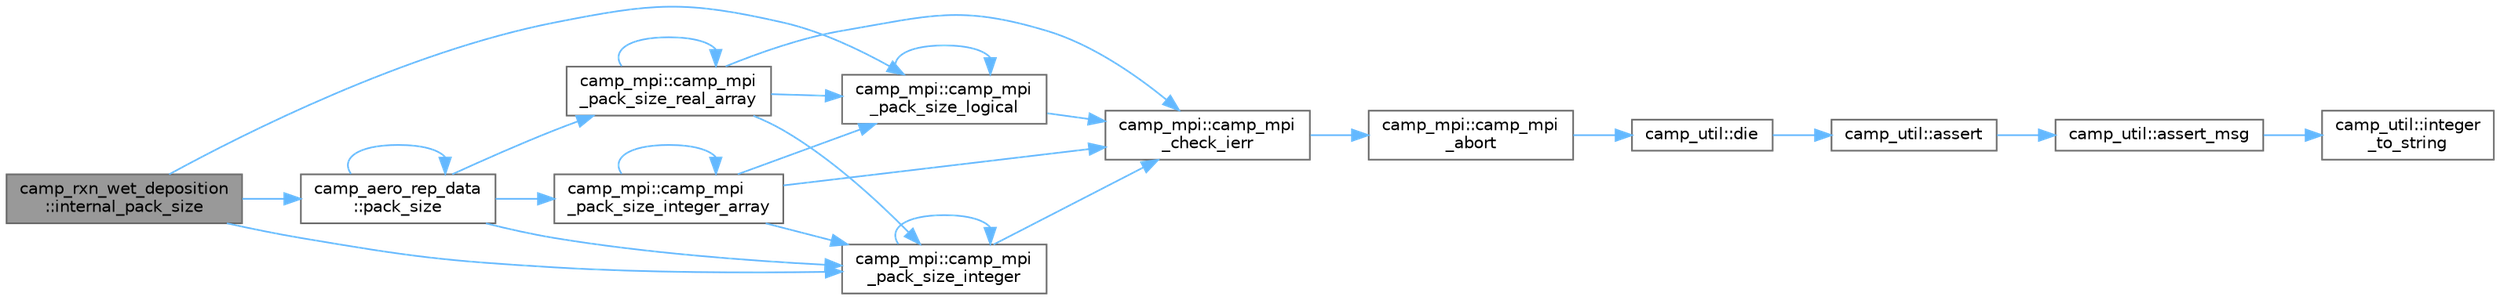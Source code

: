 digraph "camp_rxn_wet_deposition::internal_pack_size"
{
 // LATEX_PDF_SIZE
  bgcolor="transparent";
  edge [fontname=Helvetica,fontsize=10,labelfontname=Helvetica,labelfontsize=10];
  node [fontname=Helvetica,fontsize=10,shape=box,height=0.2,width=0.4];
  rankdir="LR";
  Node1 [label="camp_rxn_wet_deposition\l::internal_pack_size",height=0.2,width=0.4,color="gray40", fillcolor="grey60", style="filled", fontcolor="black",tooltip="Determine the size of a binary required to pack the reaction data."];
  Node1 -> Node2 [color="steelblue1",style="solid"];
  Node2 [label="camp_mpi::camp_mpi\l_pack_size_integer",height=0.2,width=0.4,color="grey40", fillcolor="white", style="filled",URL="$namespacecamp__mpi.html#abfca35b6c1f158dcb853326861d7e558",tooltip="Determines the number of bytes required to pack the given value."];
  Node2 -> Node3 [color="steelblue1",style="solid"];
  Node3 [label="camp_mpi::camp_mpi\l_check_ierr",height=0.2,width=0.4,color="grey40", fillcolor="white", style="filled",URL="$namespacecamp__mpi.html#adb95beaf933131229f017a03af8352ad",tooltip="Dies if ierr is not ok."];
  Node3 -> Node4 [color="steelblue1",style="solid"];
  Node4 [label="camp_mpi::camp_mpi\l_abort",height=0.2,width=0.4,color="grey40", fillcolor="white", style="filled",URL="$namespacecamp__mpi.html#a7c0deeecbf4c64fe7fcade1797e1aab8",tooltip="Abort the program."];
  Node4 -> Node5 [color="steelblue1",style="solid"];
  Node5 [label="camp_util::die",height=0.2,width=0.4,color="grey40", fillcolor="white", style="filled",URL="$namespacecamp__util.html#aa942add404bf8b611e5b4b8c777ca7f6",tooltip="Error immediately."];
  Node5 -> Node6 [color="steelblue1",style="solid"];
  Node6 [label="camp_util::assert",height=0.2,width=0.4,color="grey40", fillcolor="white", style="filled",URL="$namespacecamp__util.html#a32cf43c1b618a3ecf93810383e960ef2",tooltip="Errors unless condition_ok is true."];
  Node6 -> Node7 [color="steelblue1",style="solid"];
  Node7 [label="camp_util::assert_msg",height=0.2,width=0.4,color="grey40", fillcolor="white", style="filled",URL="$namespacecamp__util.html#ab4e745d4a05763568bf773598f30e91f",tooltip="Errors unless condition_ok is true."];
  Node7 -> Node8 [color="steelblue1",style="solid"];
  Node8 [label="camp_util::integer\l_to_string",height=0.2,width=0.4,color="grey40", fillcolor="white", style="filled",URL="$namespacecamp__util.html#acd72e4626dcfefffaa08c42cfa7949bc",tooltip="Convert an integer to a string format."];
  Node2 -> Node2 [color="steelblue1",style="solid"];
  Node1 -> Node9 [color="steelblue1",style="solid"];
  Node9 [label="camp_mpi::camp_mpi\l_pack_size_logical",height=0.2,width=0.4,color="grey40", fillcolor="white", style="filled",URL="$namespacecamp__mpi.html#a91e386d6f20f660ab0762c32bb55e3a7",tooltip="Determines the number of bytes required to pack the given value."];
  Node9 -> Node3 [color="steelblue1",style="solid"];
  Node9 -> Node9 [color="steelblue1",style="solid"];
  Node1 -> Node10 [color="steelblue1",style="solid"];
  Node10 [label="camp_aero_rep_data\l::pack_size",height=0.2,width=0.4,color="grey40", fillcolor="white", style="filled",URL="$namespacecamp__aero__rep__data.html#a4a1d35f1a4f0f3a24aae257c90eb7d7b",tooltip="Determine the size of a binary required to pack the aerosol representation data."];
  Node10 -> Node2 [color="steelblue1",style="solid"];
  Node10 -> Node11 [color="steelblue1",style="solid"];
  Node11 [label="camp_mpi::camp_mpi\l_pack_size_integer_array",height=0.2,width=0.4,color="grey40", fillcolor="white", style="filled",URL="$namespacecamp__mpi.html#a8ad192802e37c5dcaa41d053909318ab",tooltip="Determines the number of bytes required to pack the given value."];
  Node11 -> Node3 [color="steelblue1",style="solid"];
  Node11 -> Node2 [color="steelblue1",style="solid"];
  Node11 -> Node11 [color="steelblue1",style="solid"];
  Node11 -> Node9 [color="steelblue1",style="solid"];
  Node10 -> Node12 [color="steelblue1",style="solid"];
  Node12 [label="camp_mpi::camp_mpi\l_pack_size_real_array",height=0.2,width=0.4,color="grey40", fillcolor="white", style="filled",URL="$namespacecamp__mpi.html#a7d5bd45d25af1d118c3f36eb507aca3f",tooltip="Determines the number of bytes required to pack the given value."];
  Node12 -> Node3 [color="steelblue1",style="solid"];
  Node12 -> Node2 [color="steelblue1",style="solid"];
  Node12 -> Node9 [color="steelblue1",style="solid"];
  Node12 -> Node12 [color="steelblue1",style="solid"];
  Node10 -> Node10 [color="steelblue1",style="solid"];
}

